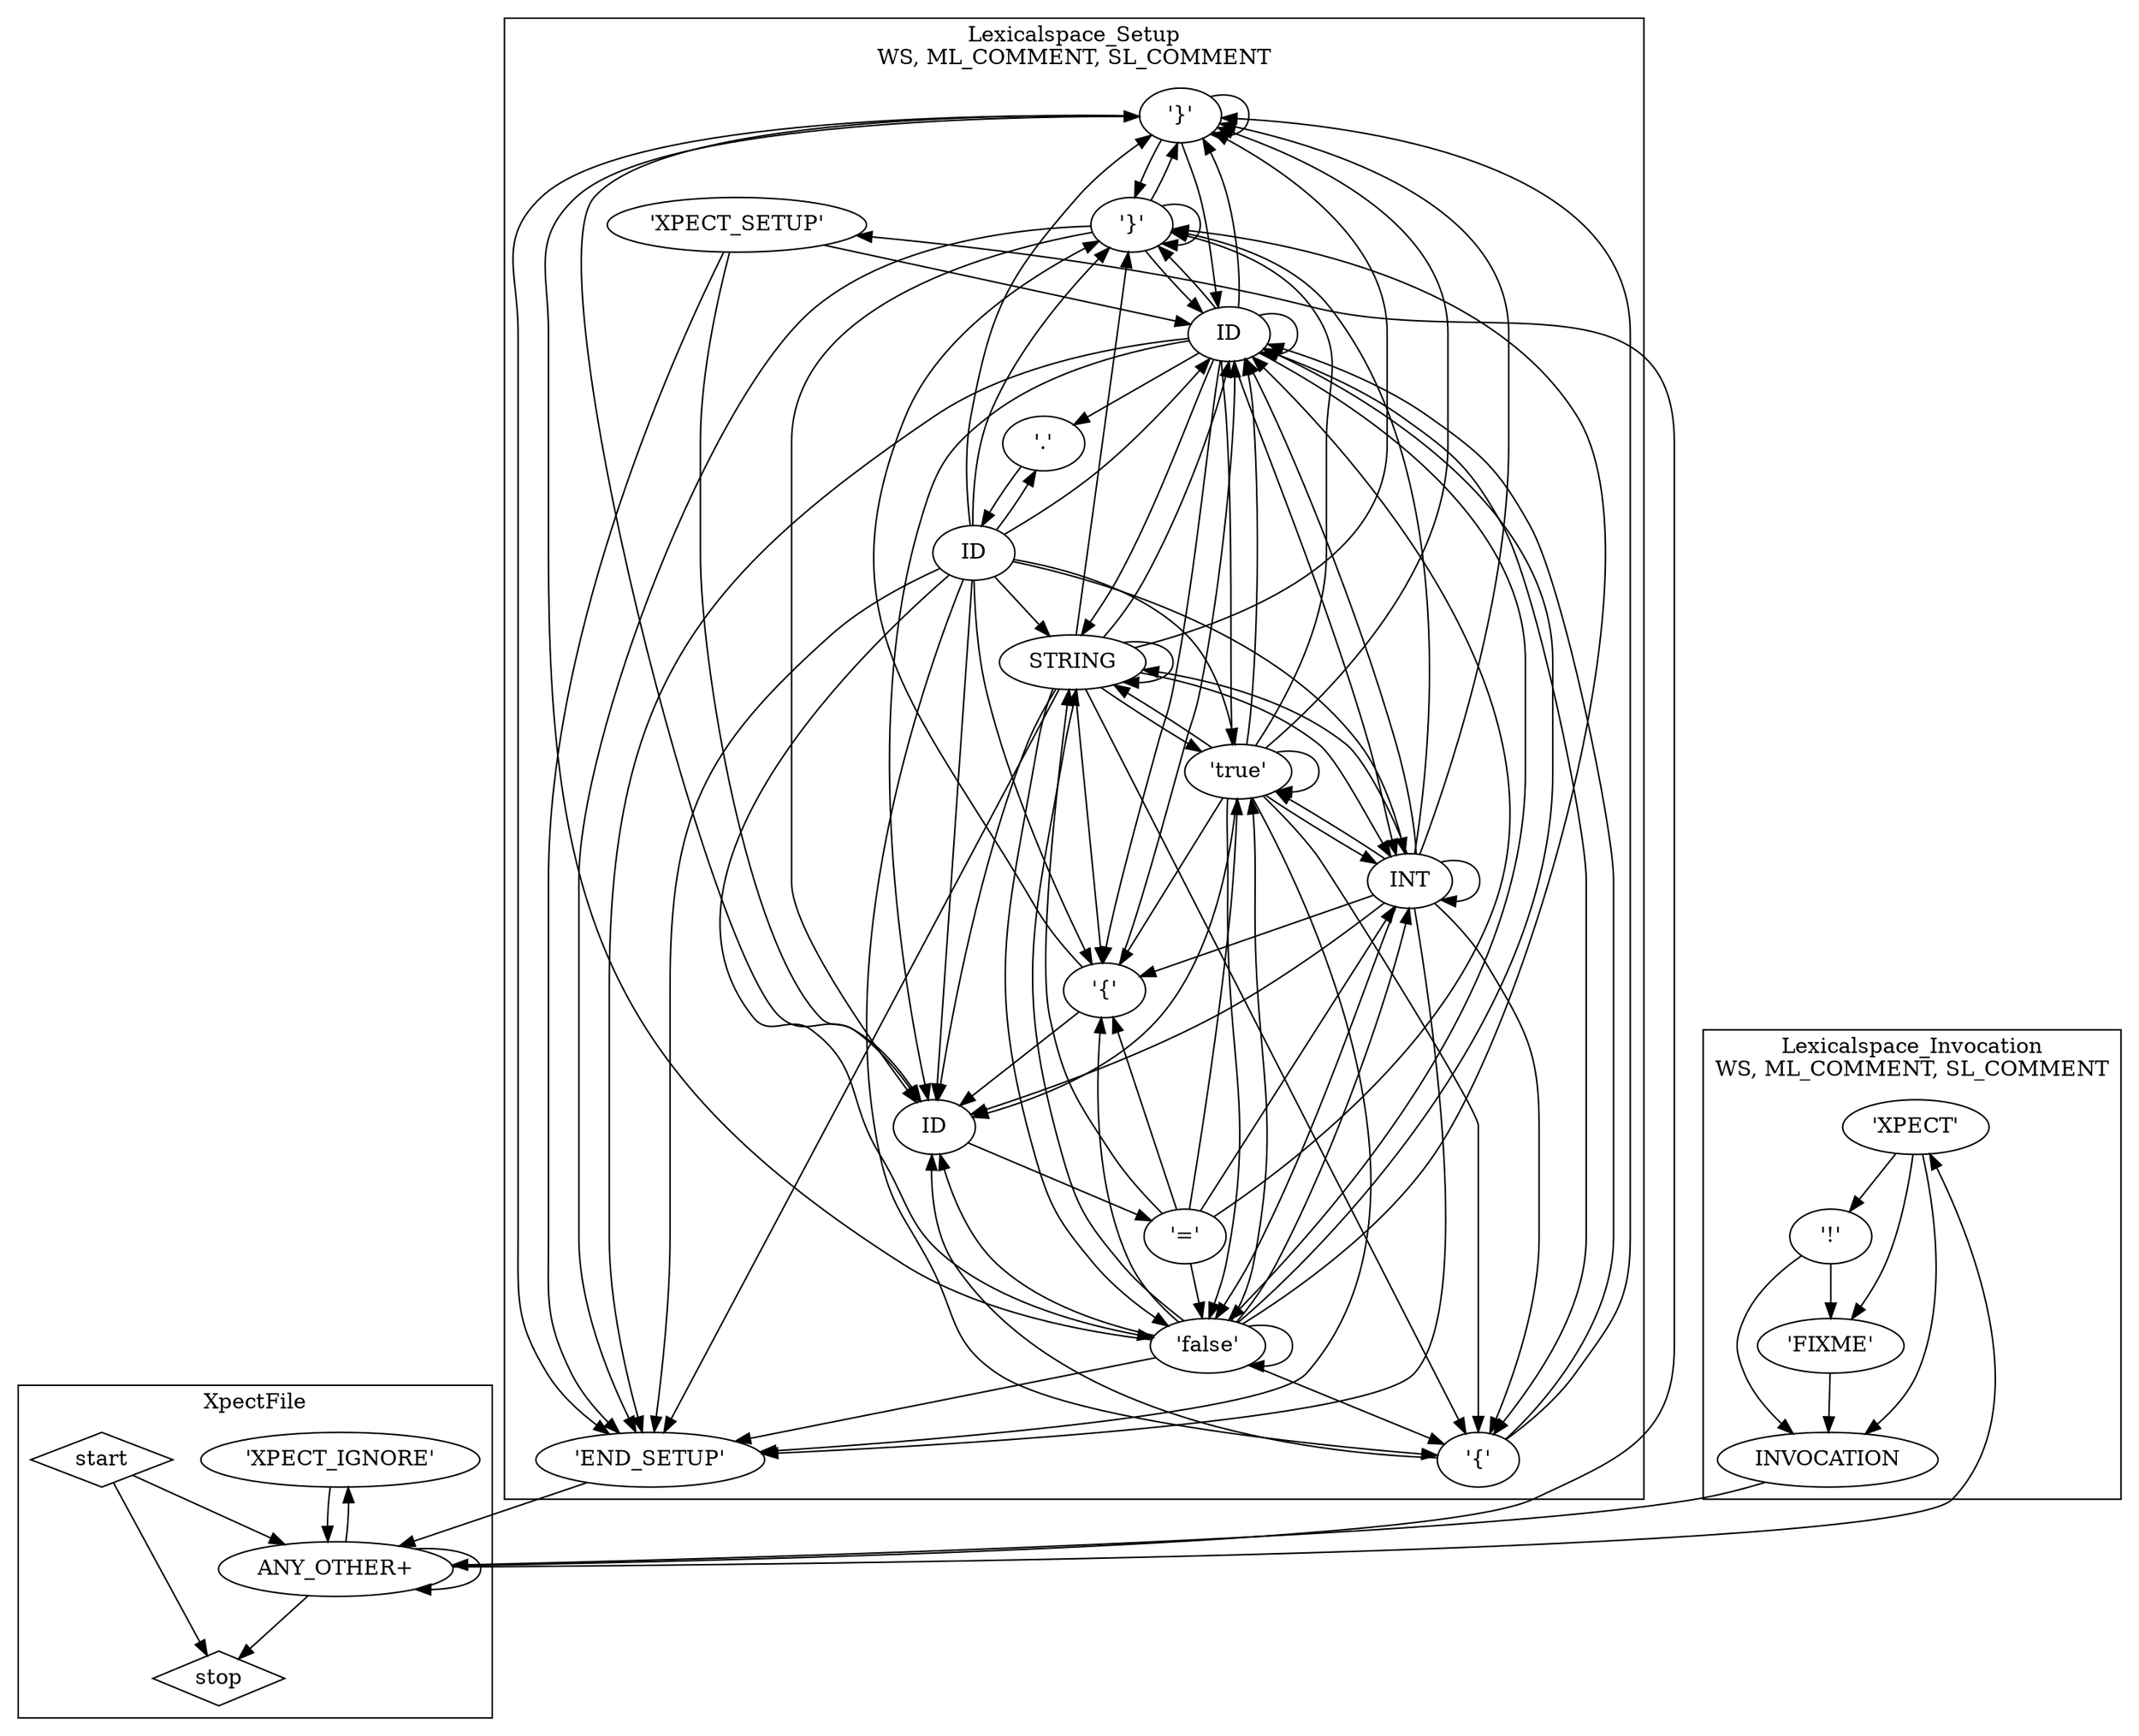 ## This is a Graphviz .dot file (http://www.graphviz.org/)
## You can use the command 'dot -Tpdf this.dot > out.pdf' to render it.
digraph G {
subgraph cluster_lexicalgroup440472115 {
label="XpectFile\n";
tokennfastate1594694157 [label="'XPECT_IGNORE'"];
tokennfastate519335676 [shape=diamond,label=start];
tokennfastate1985323778 [shape=diamond,label=stop];
tokennfastate1687665704 [label="ANY_OTHER+"];
}

subgraph cluster_lexicalgroup1300528434 {
label="Lexicalspace_Setup\nWS, ML_COMMENT, SL_COMMENT";
tokennfastate1936734576 [label="'}'"];
tokennfastate902161605 [label="'END_SETUP'"];
tokennfastate370068367 [label="'='"];
tokennfastate1228156855 [label=ID];
tokennfastate1980134912 [label="'}'"];
tokennfastate568619212 [label="'.'"];
tokennfastate679270834 [label=ID];
tokennfastate469719760 [label="'false'"];
tokennfastate695361920 [label="'{'"];
tokennfastate1048816507 [label="'{'"];
tokennfastate537024440 [label=INT];
tokennfastate1351326742 [label="'XPECT_SETUP'"];
tokennfastate68988673 [label="'true'"];
tokennfastate1469850818 [label=STRING];
tokennfastate1850936524 [label=ID];
}

subgraph cluster_lexicalgroup1792088662 {
label="Lexicalspace_Invocation\nWS, ML_COMMENT, SL_COMMENT";
tokennfastate2041436524 [label="'!'"];
tokennfastate142342328 [label="'XPECT'"];
tokennfastate2068690053 [label="'FIXME'"];
tokennfastate1521300147 [label=INVOCATION];
}

tokennfastate1594694157->tokennfastate1687665704 [];
tokennfastate519335676->tokennfastate1985323778 [];
tokennfastate519335676->tokennfastate1687665704 [];
tokennfastate1687665704->tokennfastate1594694157 [];
tokennfastate1687665704->tokennfastate1351326742 [];
tokennfastate1687665704->tokennfastate142342328 [];
tokennfastate1687665704->tokennfastate1985323778 [];
tokennfastate1687665704->tokennfastate1687665704 [];
tokennfastate1936734576->tokennfastate902161605 [];
tokennfastate1936734576->tokennfastate1850936524 [];
tokennfastate1936734576->tokennfastate679270834 [];
tokennfastate1936734576->tokennfastate1936734576 [];
tokennfastate1936734576->tokennfastate1980134912 [];
tokennfastate902161605->tokennfastate1687665704 [];
tokennfastate370068367->tokennfastate1850936524 [];
tokennfastate370068367->tokennfastate1048816507 [];
tokennfastate370068367->tokennfastate68988673 [];
tokennfastate370068367->tokennfastate469719760 [];
tokennfastate370068367->tokennfastate537024440 [];
tokennfastate370068367->tokennfastate1469850818 [];
tokennfastate1228156855->tokennfastate695361920 [];
tokennfastate1228156855->tokennfastate68988673 [];
tokennfastate1228156855->tokennfastate469719760 [];
tokennfastate1228156855->tokennfastate537024440 [];
tokennfastate1228156855->tokennfastate1469850818 [];
tokennfastate1228156855->tokennfastate1936734576 [];
tokennfastate1228156855->tokennfastate1850936524 [];
tokennfastate1228156855->tokennfastate679270834 [];
tokennfastate1228156855->tokennfastate1980134912 [];
tokennfastate1228156855->tokennfastate902161605 [];
tokennfastate1228156855->tokennfastate1048816507 [];
tokennfastate1228156855->tokennfastate568619212 [];
tokennfastate1980134912->tokennfastate1936734576 [];
tokennfastate1980134912->tokennfastate1850936524 [];
tokennfastate1980134912->tokennfastate679270834 [];
tokennfastate1980134912->tokennfastate1980134912 [];
tokennfastate1980134912->tokennfastate902161605 [];
tokennfastate568619212->tokennfastate1228156855 [];
tokennfastate679270834->tokennfastate370068367 [];
tokennfastate469719760->tokennfastate1048816507 [];
tokennfastate469719760->tokennfastate1936734576 [];
tokennfastate469719760->tokennfastate1850936524 [];
tokennfastate469719760->tokennfastate679270834 [];
tokennfastate469719760->tokennfastate1980134912 [];
tokennfastate469719760->tokennfastate902161605 [];
tokennfastate469719760->tokennfastate695361920 [];
tokennfastate469719760->tokennfastate68988673 [];
tokennfastate469719760->tokennfastate469719760 [];
tokennfastate469719760->tokennfastate537024440 [];
tokennfastate469719760->tokennfastate1469850818 [];
tokennfastate695361920->tokennfastate1936734576 [];
tokennfastate695361920->tokennfastate1850936524 [];
tokennfastate695361920->tokennfastate679270834 [];
tokennfastate1048816507->tokennfastate1980134912 [];
tokennfastate1048816507->tokennfastate679270834 [];
tokennfastate1048816507->tokennfastate1850936524 [];
tokennfastate537024440->tokennfastate1048816507 [];
tokennfastate537024440->tokennfastate1936734576 [];
tokennfastate537024440->tokennfastate1850936524 [];
tokennfastate537024440->tokennfastate679270834 [];
tokennfastate537024440->tokennfastate1980134912 [];
tokennfastate537024440->tokennfastate902161605 [];
tokennfastate537024440->tokennfastate695361920 [];
tokennfastate537024440->tokennfastate68988673 [];
tokennfastate537024440->tokennfastate469719760 [];
tokennfastate537024440->tokennfastate537024440 [];
tokennfastate537024440->tokennfastate1469850818 [];
tokennfastate1351326742->tokennfastate902161605 [];
tokennfastate1351326742->tokennfastate1850936524 [];
tokennfastate1351326742->tokennfastate679270834 [];
tokennfastate68988673->tokennfastate1048816507 [];
tokennfastate68988673->tokennfastate1936734576 [];
tokennfastate68988673->tokennfastate1850936524 [];
tokennfastate68988673->tokennfastate679270834 [];
tokennfastate68988673->tokennfastate1980134912 [];
tokennfastate68988673->tokennfastate902161605 [];
tokennfastate68988673->tokennfastate695361920 [];
tokennfastate68988673->tokennfastate68988673 [];
tokennfastate68988673->tokennfastate469719760 [];
tokennfastate68988673->tokennfastate537024440 [];
tokennfastate68988673->tokennfastate1469850818 [];
tokennfastate1469850818->tokennfastate1048816507 [];
tokennfastate1469850818->tokennfastate1936734576 [];
tokennfastate1469850818->tokennfastate1850936524 [];
tokennfastate1469850818->tokennfastate679270834 [];
tokennfastate1469850818->tokennfastate1980134912 [];
tokennfastate1469850818->tokennfastate902161605 [];
tokennfastate1469850818->tokennfastate695361920 [];
tokennfastate1469850818->tokennfastate68988673 [];
tokennfastate1469850818->tokennfastate469719760 [];
tokennfastate1469850818->tokennfastate537024440 [];
tokennfastate1469850818->tokennfastate1469850818 [];
tokennfastate1850936524->tokennfastate902161605 [];
tokennfastate1850936524->tokennfastate1850936524 [];
tokennfastate1850936524->tokennfastate679270834 [];
tokennfastate1850936524->tokennfastate568619212 [];
tokennfastate1850936524->tokennfastate1936734576 [];
tokennfastate1850936524->tokennfastate1980134912 [];
tokennfastate1850936524->tokennfastate68988673 [];
tokennfastate1850936524->tokennfastate469719760 [];
tokennfastate1850936524->tokennfastate537024440 [];
tokennfastate1850936524->tokennfastate1469850818 [];
tokennfastate1850936524->tokennfastate1048816507 [];
tokennfastate1850936524->tokennfastate695361920 [];
tokennfastate2041436524->tokennfastate1521300147 [];
tokennfastate2041436524->tokennfastate2068690053 [];
tokennfastate142342328->tokennfastate1521300147 [];
tokennfastate142342328->tokennfastate2041436524 [];
tokennfastate142342328->tokennfastate2068690053 [];
tokennfastate2068690053->tokennfastate1521300147 [];
tokennfastate1521300147->tokennfastate1687665704 [];
}

